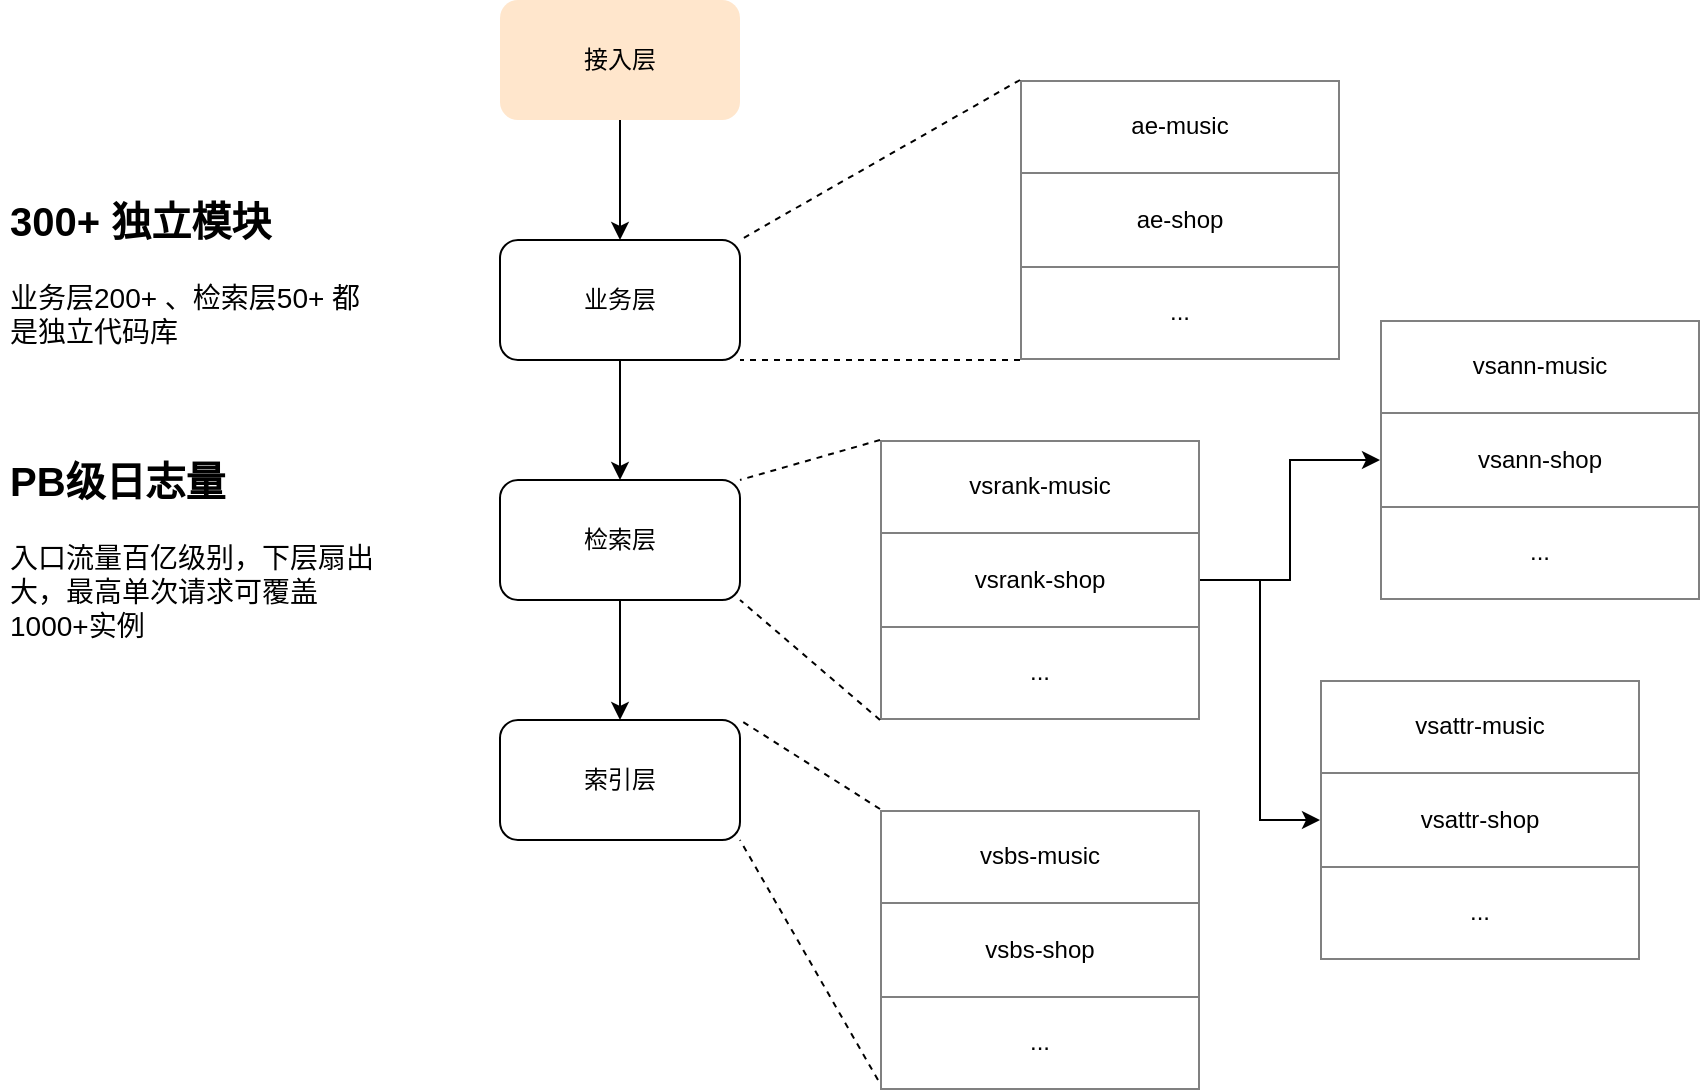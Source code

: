 <mxfile version="12.9.7" type="github">
  <diagram id="Mal-tnkThIvnOu_36io4" name="Page-1">
    <mxGraphModel dx="946" dy="623" grid="1" gridSize="10" guides="1" tooltips="1" connect="1" arrows="1" fold="1" page="1" pageScale="1" pageWidth="827" pageHeight="1169" math="0" shadow="0">
      <root>
        <mxCell id="0" />
        <mxCell id="1" parent="0" />
        <mxCell id="dQdrOcgG8Yu_WU_fcLMF-3" value="&lt;h1&gt;&lt;span style=&quot;font-size: 20px&quot;&gt;300+ 独立模块&lt;/span&gt;&lt;br&gt;&lt;/h1&gt;&lt;p&gt;&lt;span style=&quot;font-size: 14px&quot;&gt;业务层200+ 、检索层50+ 都是&lt;/span&gt;&lt;span style=&quot;font-size: 14px&quot;&gt;独立代码库&lt;/span&gt;&lt;/p&gt;" style="text;html=1;strokeColor=none;fillColor=none;spacing=5;spacingTop=-20;whiteSpace=wrap;overflow=hidden;rounded=0;" parent="1" vertex="1">
          <mxGeometry x="60" y="200" width="190" height="90" as="geometry" />
        </mxCell>
        <mxCell id="dQdrOcgG8Yu_WU_fcLMF-4" value="&lt;table border=&quot;1&quot; width=&quot;100%&quot; cellpadding=&quot;4&quot; style=&quot;width: 100% ; height: 100% ; border-collapse: collapse&quot;&gt;&lt;tbody&gt;&lt;tr&gt;&lt;th align=&quot;center&quot;&gt;&lt;span style=&quot;font-weight: normal&quot;&gt;ae-music&lt;/span&gt;&lt;/th&gt;&lt;/tr&gt;&lt;tr&gt;&lt;td align=&quot;center&quot;&gt;ae-shop&lt;/td&gt;&lt;/tr&gt;&lt;tr&gt;&lt;td align=&quot;center&quot;&gt;...&lt;/td&gt;&lt;/tr&gt;&lt;/tbody&gt;&lt;/table&gt;" style="text;html=1;strokeColor=none;fillColor=none;overflow=fill;" parent="1" vertex="1">
          <mxGeometry x="570" y="150" width="160" height="140" as="geometry" />
        </mxCell>
        <mxCell id="cr1_ZRpnpdqQffn706dg-4" style="edgeStyle=orthogonalEdgeStyle;rounded=0;orthogonalLoop=1;jettySize=auto;html=1;exitX=0.5;exitY=1;exitDx=0;exitDy=0;entryX=0.5;entryY=0;entryDx=0;entryDy=0;" edge="1" parent="1" source="cr1_ZRpnpdqQffn706dg-2" target="cr1_ZRpnpdqQffn706dg-3">
          <mxGeometry relative="1" as="geometry" />
        </mxCell>
        <mxCell id="cr1_ZRpnpdqQffn706dg-2" value="接入层" style="rounded=1;whiteSpace=wrap;html=1;fillColor=#ffe6cc;strokeColor=none;" vertex="1" parent="1">
          <mxGeometry x="310" y="110" width="120" height="60" as="geometry" />
        </mxCell>
        <mxCell id="cr1_ZRpnpdqQffn706dg-7" style="edgeStyle=orthogonalEdgeStyle;rounded=0;orthogonalLoop=1;jettySize=auto;html=1;exitX=0.5;exitY=1;exitDx=0;exitDy=0;entryX=0.5;entryY=0;entryDx=0;entryDy=0;" edge="1" parent="1" source="cr1_ZRpnpdqQffn706dg-3" target="cr1_ZRpnpdqQffn706dg-5">
          <mxGeometry relative="1" as="geometry" />
        </mxCell>
        <mxCell id="cr1_ZRpnpdqQffn706dg-3" value="业务层" style="rounded=1;whiteSpace=wrap;html=1;" vertex="1" parent="1">
          <mxGeometry x="310" y="230" width="120" height="60" as="geometry" />
        </mxCell>
        <mxCell id="cr1_ZRpnpdqQffn706dg-8" style="edgeStyle=orthogonalEdgeStyle;rounded=0;orthogonalLoop=1;jettySize=auto;html=1;exitX=0.5;exitY=1;exitDx=0;exitDy=0;entryX=0.5;entryY=0;entryDx=0;entryDy=0;" edge="1" parent="1" source="cr1_ZRpnpdqQffn706dg-5" target="cr1_ZRpnpdqQffn706dg-6">
          <mxGeometry relative="1" as="geometry" />
        </mxCell>
        <mxCell id="cr1_ZRpnpdqQffn706dg-5" value="检索层" style="rounded=1;whiteSpace=wrap;html=1;" vertex="1" parent="1">
          <mxGeometry x="310" y="350" width="120" height="60" as="geometry" />
        </mxCell>
        <mxCell id="cr1_ZRpnpdqQffn706dg-6" value="索引层" style="rounded=1;whiteSpace=wrap;html=1;" vertex="1" parent="1">
          <mxGeometry x="310" y="470" width="120" height="60" as="geometry" />
        </mxCell>
        <mxCell id="cr1_ZRpnpdqQffn706dg-9" value="&lt;h1&gt;&lt;span style=&quot;font-size: 20px&quot;&gt;PB级日志量&lt;/span&gt;&lt;br&gt;&lt;/h1&gt;&lt;p&gt;&lt;span style=&quot;font-size: 14px&quot;&gt;入口流量百亿级别，下层扇出大，最高单次请求可覆盖1000+实例&lt;/span&gt;&lt;br&gt;&lt;/p&gt;" style="text;html=1;strokeColor=none;fillColor=none;spacing=5;spacingTop=-20;whiteSpace=wrap;overflow=hidden;rounded=0;" vertex="1" parent="1">
          <mxGeometry x="60" y="330" width="190" height="120" as="geometry" />
        </mxCell>
        <mxCell id="cr1_ZRpnpdqQffn706dg-21" style="edgeStyle=orthogonalEdgeStyle;rounded=0;orthogonalLoop=1;jettySize=auto;html=1;exitX=1;exitY=0.5;exitDx=0;exitDy=0;entryX=0;entryY=0.5;entryDx=0;entryDy=0;" edge="1" parent="1" source="cr1_ZRpnpdqQffn706dg-12" target="cr1_ZRpnpdqQffn706dg-17">
          <mxGeometry relative="1" as="geometry" />
        </mxCell>
        <mxCell id="cr1_ZRpnpdqQffn706dg-22" style="edgeStyle=orthogonalEdgeStyle;rounded=0;orthogonalLoop=1;jettySize=auto;html=1;exitX=1;exitY=0.5;exitDx=0;exitDy=0;entryX=0;entryY=0.5;entryDx=0;entryDy=0;" edge="1" parent="1" source="cr1_ZRpnpdqQffn706dg-12" target="cr1_ZRpnpdqQffn706dg-16">
          <mxGeometry relative="1" as="geometry" />
        </mxCell>
        <mxCell id="cr1_ZRpnpdqQffn706dg-12" value="&lt;table border=&quot;1&quot; width=&quot;100%&quot; cellpadding=&quot;4&quot; style=&quot;width: 100% ; height: 100% ; border-collapse: collapse&quot;&gt;&lt;tbody&gt;&lt;tr&gt;&lt;th align=&quot;center&quot;&gt;&lt;span style=&quot;font-weight: normal&quot;&gt;vsrank-music&lt;/span&gt;&lt;/th&gt;&lt;/tr&gt;&lt;tr&gt;&lt;td align=&quot;center&quot;&gt;vsrank-shop&lt;/td&gt;&lt;/tr&gt;&lt;tr&gt;&lt;td align=&quot;center&quot;&gt;...&lt;/td&gt;&lt;/tr&gt;&lt;/tbody&gt;&lt;/table&gt;" style="text;html=1;strokeColor=none;fillColor=none;overflow=fill;" vertex="1" parent="1">
          <mxGeometry x="500" y="330" width="160" height="140" as="geometry" />
        </mxCell>
        <mxCell id="cr1_ZRpnpdqQffn706dg-14" value="" style="endArrow=none;dashed=1;html=1;entryX=1;entryY=0;entryDx=0;entryDy=0;exitX=0;exitY=0;exitDx=0;exitDy=0;" edge="1" parent="1" source="dQdrOcgG8Yu_WU_fcLMF-4" target="cr1_ZRpnpdqQffn706dg-3">
          <mxGeometry width="50" height="50" relative="1" as="geometry">
            <mxPoint x="510" y="360" as="sourcePoint" />
            <mxPoint x="560" y="310" as="targetPoint" />
          </mxGeometry>
        </mxCell>
        <mxCell id="cr1_ZRpnpdqQffn706dg-15" value="" style="endArrow=none;dashed=1;html=1;entryX=1;entryY=1;entryDx=0;entryDy=0;exitX=0;exitY=1;exitDx=0;exitDy=0;" edge="1" parent="1" source="dQdrOcgG8Yu_WU_fcLMF-4" target="cr1_ZRpnpdqQffn706dg-3">
          <mxGeometry width="50" height="50" relative="1" as="geometry">
            <mxPoint x="550" y="185" as="sourcePoint" />
            <mxPoint x="440" y="240" as="targetPoint" />
          </mxGeometry>
        </mxCell>
        <mxCell id="cr1_ZRpnpdqQffn706dg-16" value="&lt;table border=&quot;1&quot; width=&quot;100%&quot; cellpadding=&quot;4&quot; style=&quot;width: 100% ; height: 100% ; border-collapse: collapse&quot;&gt;&lt;tbody&gt;&lt;tr&gt;&lt;th align=&quot;center&quot;&gt;&lt;span style=&quot;font-weight: normal&quot;&gt;vsattr-music&lt;/span&gt;&lt;/th&gt;&lt;/tr&gt;&lt;tr&gt;&lt;td align=&quot;center&quot;&gt;vsattr-shop&lt;/td&gt;&lt;/tr&gt;&lt;tr&gt;&lt;td align=&quot;center&quot;&gt;...&lt;/td&gt;&lt;/tr&gt;&lt;/tbody&gt;&lt;/table&gt;" style="text;html=1;strokeColor=none;fillColor=none;overflow=fill;" vertex="1" parent="1">
          <mxGeometry x="720" y="450" width="160" height="140" as="geometry" />
        </mxCell>
        <mxCell id="cr1_ZRpnpdqQffn706dg-17" value="&lt;table border=&quot;1&quot; width=&quot;100%&quot; cellpadding=&quot;4&quot; style=&quot;width: 100% ; height: 100% ; border-collapse: collapse&quot;&gt;&lt;tbody&gt;&lt;tr&gt;&lt;th align=&quot;center&quot;&gt;&lt;span style=&quot;font-weight: normal&quot;&gt;vsann-music&lt;/span&gt;&lt;/th&gt;&lt;/tr&gt;&lt;tr&gt;&lt;td align=&quot;center&quot;&gt;vsann-shop&lt;/td&gt;&lt;/tr&gt;&lt;tr&gt;&lt;td align=&quot;center&quot;&gt;...&lt;/td&gt;&lt;/tr&gt;&lt;/tbody&gt;&lt;/table&gt;" style="text;html=1;strokeColor=none;fillColor=none;overflow=fill;" vertex="1" parent="1">
          <mxGeometry x="750" y="270" width="160" height="140" as="geometry" />
        </mxCell>
        <mxCell id="cr1_ZRpnpdqQffn706dg-18" value="" style="endArrow=none;dashed=1;html=1;entryX=1;entryY=0;entryDx=0;entryDy=0;exitX=0;exitY=0;exitDx=0;exitDy=0;" edge="1" parent="1" source="cr1_ZRpnpdqQffn706dg-12" target="cr1_ZRpnpdqQffn706dg-5">
          <mxGeometry width="50" height="50" relative="1" as="geometry">
            <mxPoint x="580" y="160" as="sourcePoint" />
            <mxPoint x="440" y="240" as="targetPoint" />
          </mxGeometry>
        </mxCell>
        <mxCell id="cr1_ZRpnpdqQffn706dg-19" value="" style="endArrow=none;dashed=1;html=1;entryX=1;entryY=1;entryDx=0;entryDy=0;exitX=0;exitY=1;exitDx=0;exitDy=0;" edge="1" parent="1" source="cr1_ZRpnpdqQffn706dg-12" target="cr1_ZRpnpdqQffn706dg-5">
          <mxGeometry width="50" height="50" relative="1" as="geometry">
            <mxPoint x="510" y="340" as="sourcePoint" />
            <mxPoint x="440" y="360" as="targetPoint" />
          </mxGeometry>
        </mxCell>
        <mxCell id="cr1_ZRpnpdqQffn706dg-23" value="&lt;table border=&quot;1&quot; width=&quot;100%&quot; cellpadding=&quot;4&quot; style=&quot;width: 100% ; height: 100% ; border-collapse: collapse&quot;&gt;&lt;tbody&gt;&lt;tr&gt;&lt;th align=&quot;center&quot;&gt;&lt;span style=&quot;font-weight: normal&quot;&gt;vsbs-music&lt;/span&gt;&lt;/th&gt;&lt;/tr&gt;&lt;tr&gt;&lt;td align=&quot;center&quot;&gt;vsbs-shop&lt;/td&gt;&lt;/tr&gt;&lt;tr&gt;&lt;td align=&quot;center&quot;&gt;...&lt;/td&gt;&lt;/tr&gt;&lt;/tbody&gt;&lt;/table&gt;" style="text;html=1;strokeColor=none;fillColor=none;overflow=fill;" vertex="1" parent="1">
          <mxGeometry x="500" y="514.5" width="160" height="140" as="geometry" />
        </mxCell>
        <mxCell id="cr1_ZRpnpdqQffn706dg-24" value="" style="endArrow=none;dashed=1;html=1;entryX=1;entryY=0;entryDx=0;entryDy=0;exitX=0;exitY=0;exitDx=0;exitDy=0;" edge="1" parent="1" source="cr1_ZRpnpdqQffn706dg-23" target="cr1_ZRpnpdqQffn706dg-6">
          <mxGeometry width="50" height="50" relative="1" as="geometry">
            <mxPoint x="510" y="340" as="sourcePoint" />
            <mxPoint x="440" y="360" as="targetPoint" />
          </mxGeometry>
        </mxCell>
        <mxCell id="cr1_ZRpnpdqQffn706dg-25" value="" style="endArrow=none;dashed=1;html=1;entryX=1;entryY=1;entryDx=0;entryDy=0;" edge="1" parent="1" target="cr1_ZRpnpdqQffn706dg-6">
          <mxGeometry width="50" height="50" relative="1" as="geometry">
            <mxPoint x="499" y="650" as="sourcePoint" />
            <mxPoint x="440" y="420" as="targetPoint" />
          </mxGeometry>
        </mxCell>
      </root>
    </mxGraphModel>
  </diagram>
</mxfile>
